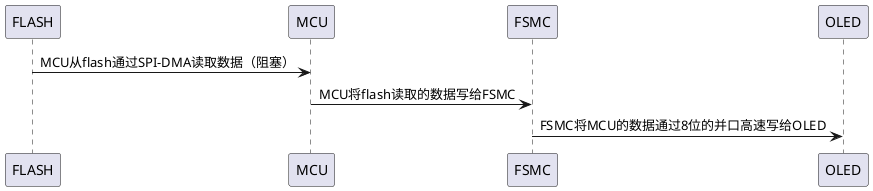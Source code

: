 @startuml
FLASH -> MCU : MCU从flash通过SPI-DMA读取数据（阻塞）
MCU -> FSMC : MCU将flash读取的数据写给FSMC
FSMC -> OLED : FSMC将MCU的数据通过8位的并口高速写给OLED
@enduml